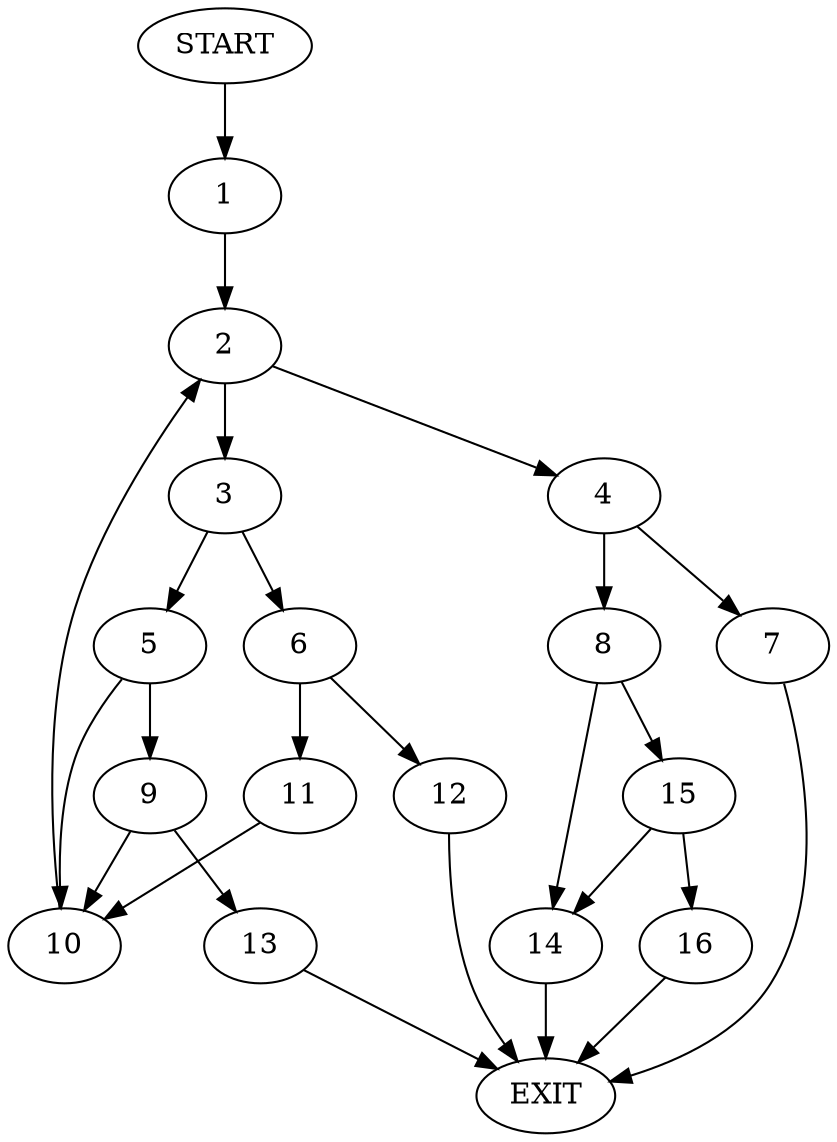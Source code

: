 digraph {
0 [label="START"]
17 [label="EXIT"]
0 -> 1
1 -> 2
2 -> 3
2 -> 4
3 -> 5
3 -> 6
4 -> 7
4 -> 8
5 -> 9
5 -> 10
6 -> 11
6 -> 12
12 -> 17
11 -> 10
10 -> 2
9 -> 13
9 -> 10
13 -> 17
8 -> 14
8 -> 15
7 -> 17
14 -> 17
15 -> 14
15 -> 16
16 -> 17
}
